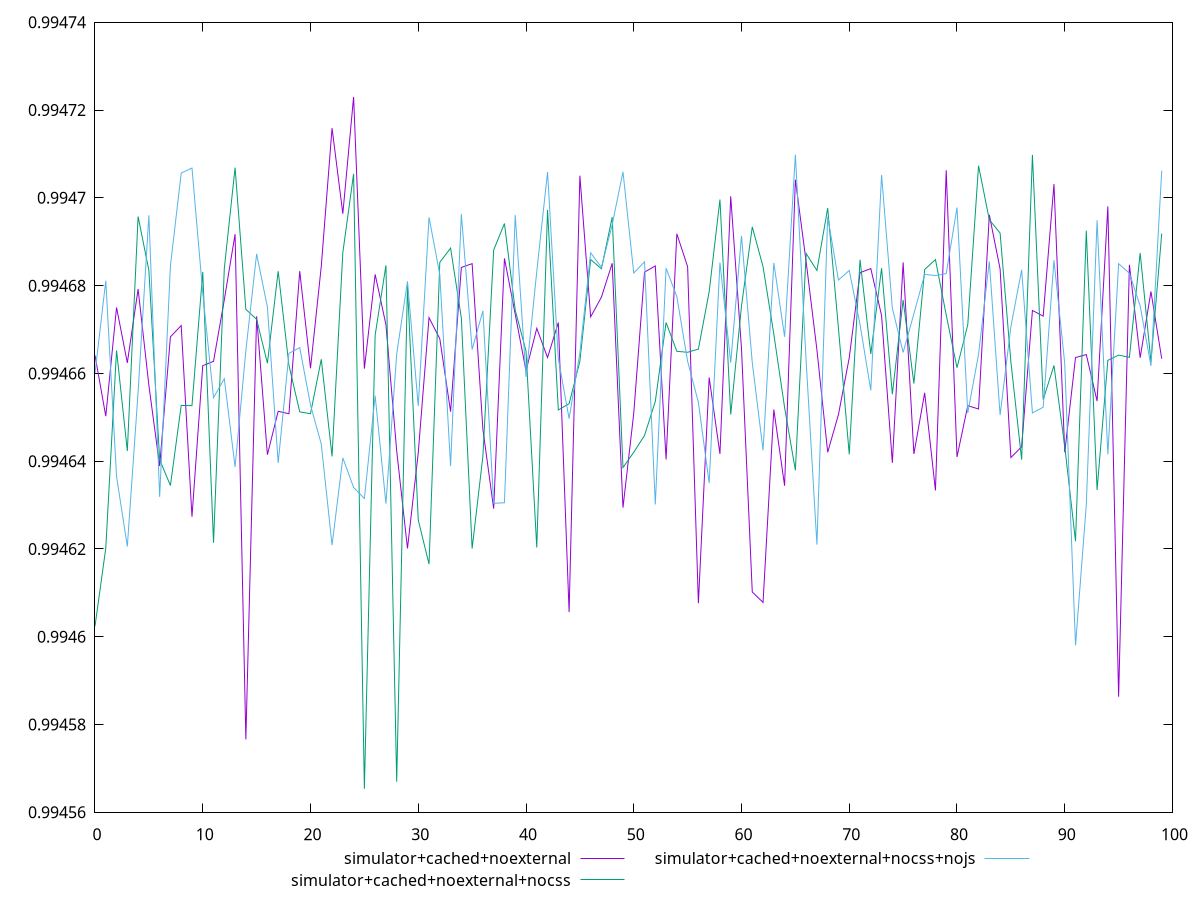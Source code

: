 $_0 <<EOF
0.994664132554163
0.9946502567823192
0.9946750258574271
0.9946624156057888
0.9946792244823724
0.994657305322211
0.9946388962334808
0.9946683373897354
0.9946709105958906
0.994627345727159
0.9946617716471635
0.9946627590274195
0.9946767827164399
0.9946917204747078
0.9945766224173943
0.9946730113812428
0.9946414797064019
0.9946513746819676
0.9946508157532575
0.9946832922918845
0.9946611705684285
0.9946844051949476
0.9947158816789822
0.9946963796285891
0.9947229952858798
0.9946610846960428
0.9946825645333796
0.9946711249891882
0.9946423406640048
0.9946201391200777
0.9946419101977049
0.9946727113057251
0.9946679084347003
0.9946512886956839
0.994684148386121
0.9946850043806448
0.9946472462128553
0.9946292001904166
0.9946862026054727
0.9946734829037862
0.9946606123800684
0.9946702673785701
0.9946636175115918
0.9946715966324859
0.9946056184347686
0.994705048881781
0.9946728827789463
0.994677382523491
0.9946850899746132
0.9946294157956476
0.9946509017450386
0.9946830782527443
0.9946844907958956
0.9946404033687521
0.9946918059904256
0.9946843195930026
0.9946076513038088
0.9946590664074471
0.9946416519059236
0.9947003525304773
0.9946656345563403
0.9946102024195264
0.9946078242883744
0.9946517616078765
0.9946344160809519
0.99470415253826
0.9946854323405165
0.9946653770919697
0.9946420393402201
0.9946506437666974
0.994663574589755
0.9946829498262687
0.99468389156832
0.9946731828474785
0.9946396283088732
0.9946853039551722
0.9946416519059236
0.9946555867856667
0.9946333387178563
0.9947062865090425
0.9946409630838338
0.9946526643562938
0.9946518905786822
0.9946961232383729
0.9946838059603921
0.9946408339225656
0.9946432876018579
0.9946743401401664
0.9946730542481759
0.9947031280112445
0.9946420393402201
0.9946636175115918
0.9946643042270316
0.9946536959338579
0.9946980459464488
0.9945863436061277
0.994684747592757
0.994663574589755
0.9946786676597125
0.9946633599768256
EOF
$_1 <<EOF
0.9946024166250753
0.9946201822941942
0.9946652483564148
0.9946423406640048
0.9946957386362361
0.994683463518709
0.9946403603119954
0.9946344591722236
0.9946527073415655
0.9946526643562938
0.9946831210610709
0.9946214342346478
0.99468389156832
0.9947068839093559
0.9946745972916226
0.9946723254763823
0.9946623297478845
0.9946832922918845
0.9946618575115593
0.9946512457021673
0.9946508157532575
0.9946632312060721
0.9946410922428512
0.9946875289835981
0.9947054756734477
0.9945653665818099
0.9946687234279291
0.994684619195448
0.994566975590392
0.9946800382242984
0.994626612439624
0.9946165547953947
0.9946853039551722
0.9946885556924981
0.9946726255676175
0.9946200959457109
0.9946411352953571
0.9946881279145678
0.9946941572821495
0.9946743829993662
0.994665119618613
0.9946203549881563
0.9946972341978878
0.9946516756260902
0.994653094197767
0.9946627590274195
0.9946859458594604
0.9946838487644807
0.9946956104310405
0.9946385517024058
0.9946420393402201
0.9946458695446502
0.9946536099745571
0.9946715966324859
0.9946650337921639
0.9946648192216726
0.994665548735882
0.9946786248254544
0.9946996264619675
0.9946506437666974
0.9946753686921106
0.994693387851452
0.9946843195930026
0.9946689378848579
0.9946522344898368
0.9946379487345106
0.9946873150678424
0.994683463518709
0.9946976614451793
0.9946702244954192
0.9946415658066629
0.9946859030675859
0.9946644329790618
0.9946839771752508
0.9946552430304
0.9946767398712086
0.9946576919378604
0.9946836775466307
0.9946859458594604
0.9946733114445359
0.9946612993751343
0.9946710821110277
0.9947073105940001
0.9946950121104874
0.9946919770188714
0.9946626731735099
0.9946403603119954
0.9947097848741907
0.9946540397610681
0.9946618145794863
0.994643373681117
0.994621779560473
0.9946925328337902
0.9946334249126579
0.9946629736578246
0.9946641754727545
0.9946636604331792
0.9946874434180434
0.9946626731735099
0.9946918487479108
EOF
$_2 <<EOF
0.994660011206949
0.9946811088002149
0.9946365272590879
0.9946205708499747
0.9946558016245901
0.9946960377729748
0.9946318732531129
0.9946845335959956
0.994705646383145
0.9947067985694406
0.9946782821424134
0.9946544695225978
0.9946588087138789
0.9946386809034345
0.9946652054440638
0.9946872294997955
0.9946751115675946
0.9946395852476155
0.9946645617288453
0.994665892011725
0.994652793311359
0.9946438901356717
0.9946208730460034
0.9946407478138033
0.9946340282482499
0.9946314852875614
0.9946549422314276
0.9946303212693006
0.9946644329790618
0.994680980339333
0.9946525783850012
0.9946955676954772
0.9946825645333796
0.9946388962334808
0.9946962941661799
0.9946654629144251
0.9946742544210188
0.9946304074991312
0.9946305368420002
0.9946960805057983
0.9946591952508598
0.9946832066769763
0.994705902440224
0.9946633599768256
0.9946496977691507
0.9946646904763823
0.9946874862009453
0.994684148386121
0.9946939008142182
0.9947059451155329
0.9946828642073718
0.9946854323405165
0.9946301488066368
0.9946839771752508
0.9946775110472136
0.9946627590274195
0.9946533950719332
0.9946350193359906
0.9946852611595589
0.9946624585343664
0.9946913356416451
0.9946624585343664
0.9946424697990193
0.9946851755675847
0.9946683373897354
0.9947098701792669
0.9946627161005895
0.9946210025548311
0.99469569590142
0.9946812800778996
0.994683463518709
0.9946711678670992
0.994656145353879
0.9947052196014345
0.9946748544340988
0.9946647763068255
0.9946736114956046
0.9946825645333796
0.9946823076602346
0.9946827357771566
0.9946977896145106
0.9946509877358198
0.9946643471446245
0.9946855179294997
0.9946505147741536
0.9946706533156996
0.9946835919362098
0.9946509877358198
0.994652320465127
0.994685774690467
0.994662286818558
0.9945980443716925
0.994630105690345
0.9946948838925885
0.9946415658066629
0.9946850043806448
0.9946828213975495
0.9946753686921106
0.9946617287145911
0.9947062011621582
EOF
set key outside below
set terminal svg
plot $_0 with line title "simulator+cached+noexternal", $_1 with line title "simulator+cached+noexternal+nocss", $_2 with line title "simulator+cached+noexternal+nocss+nojs",